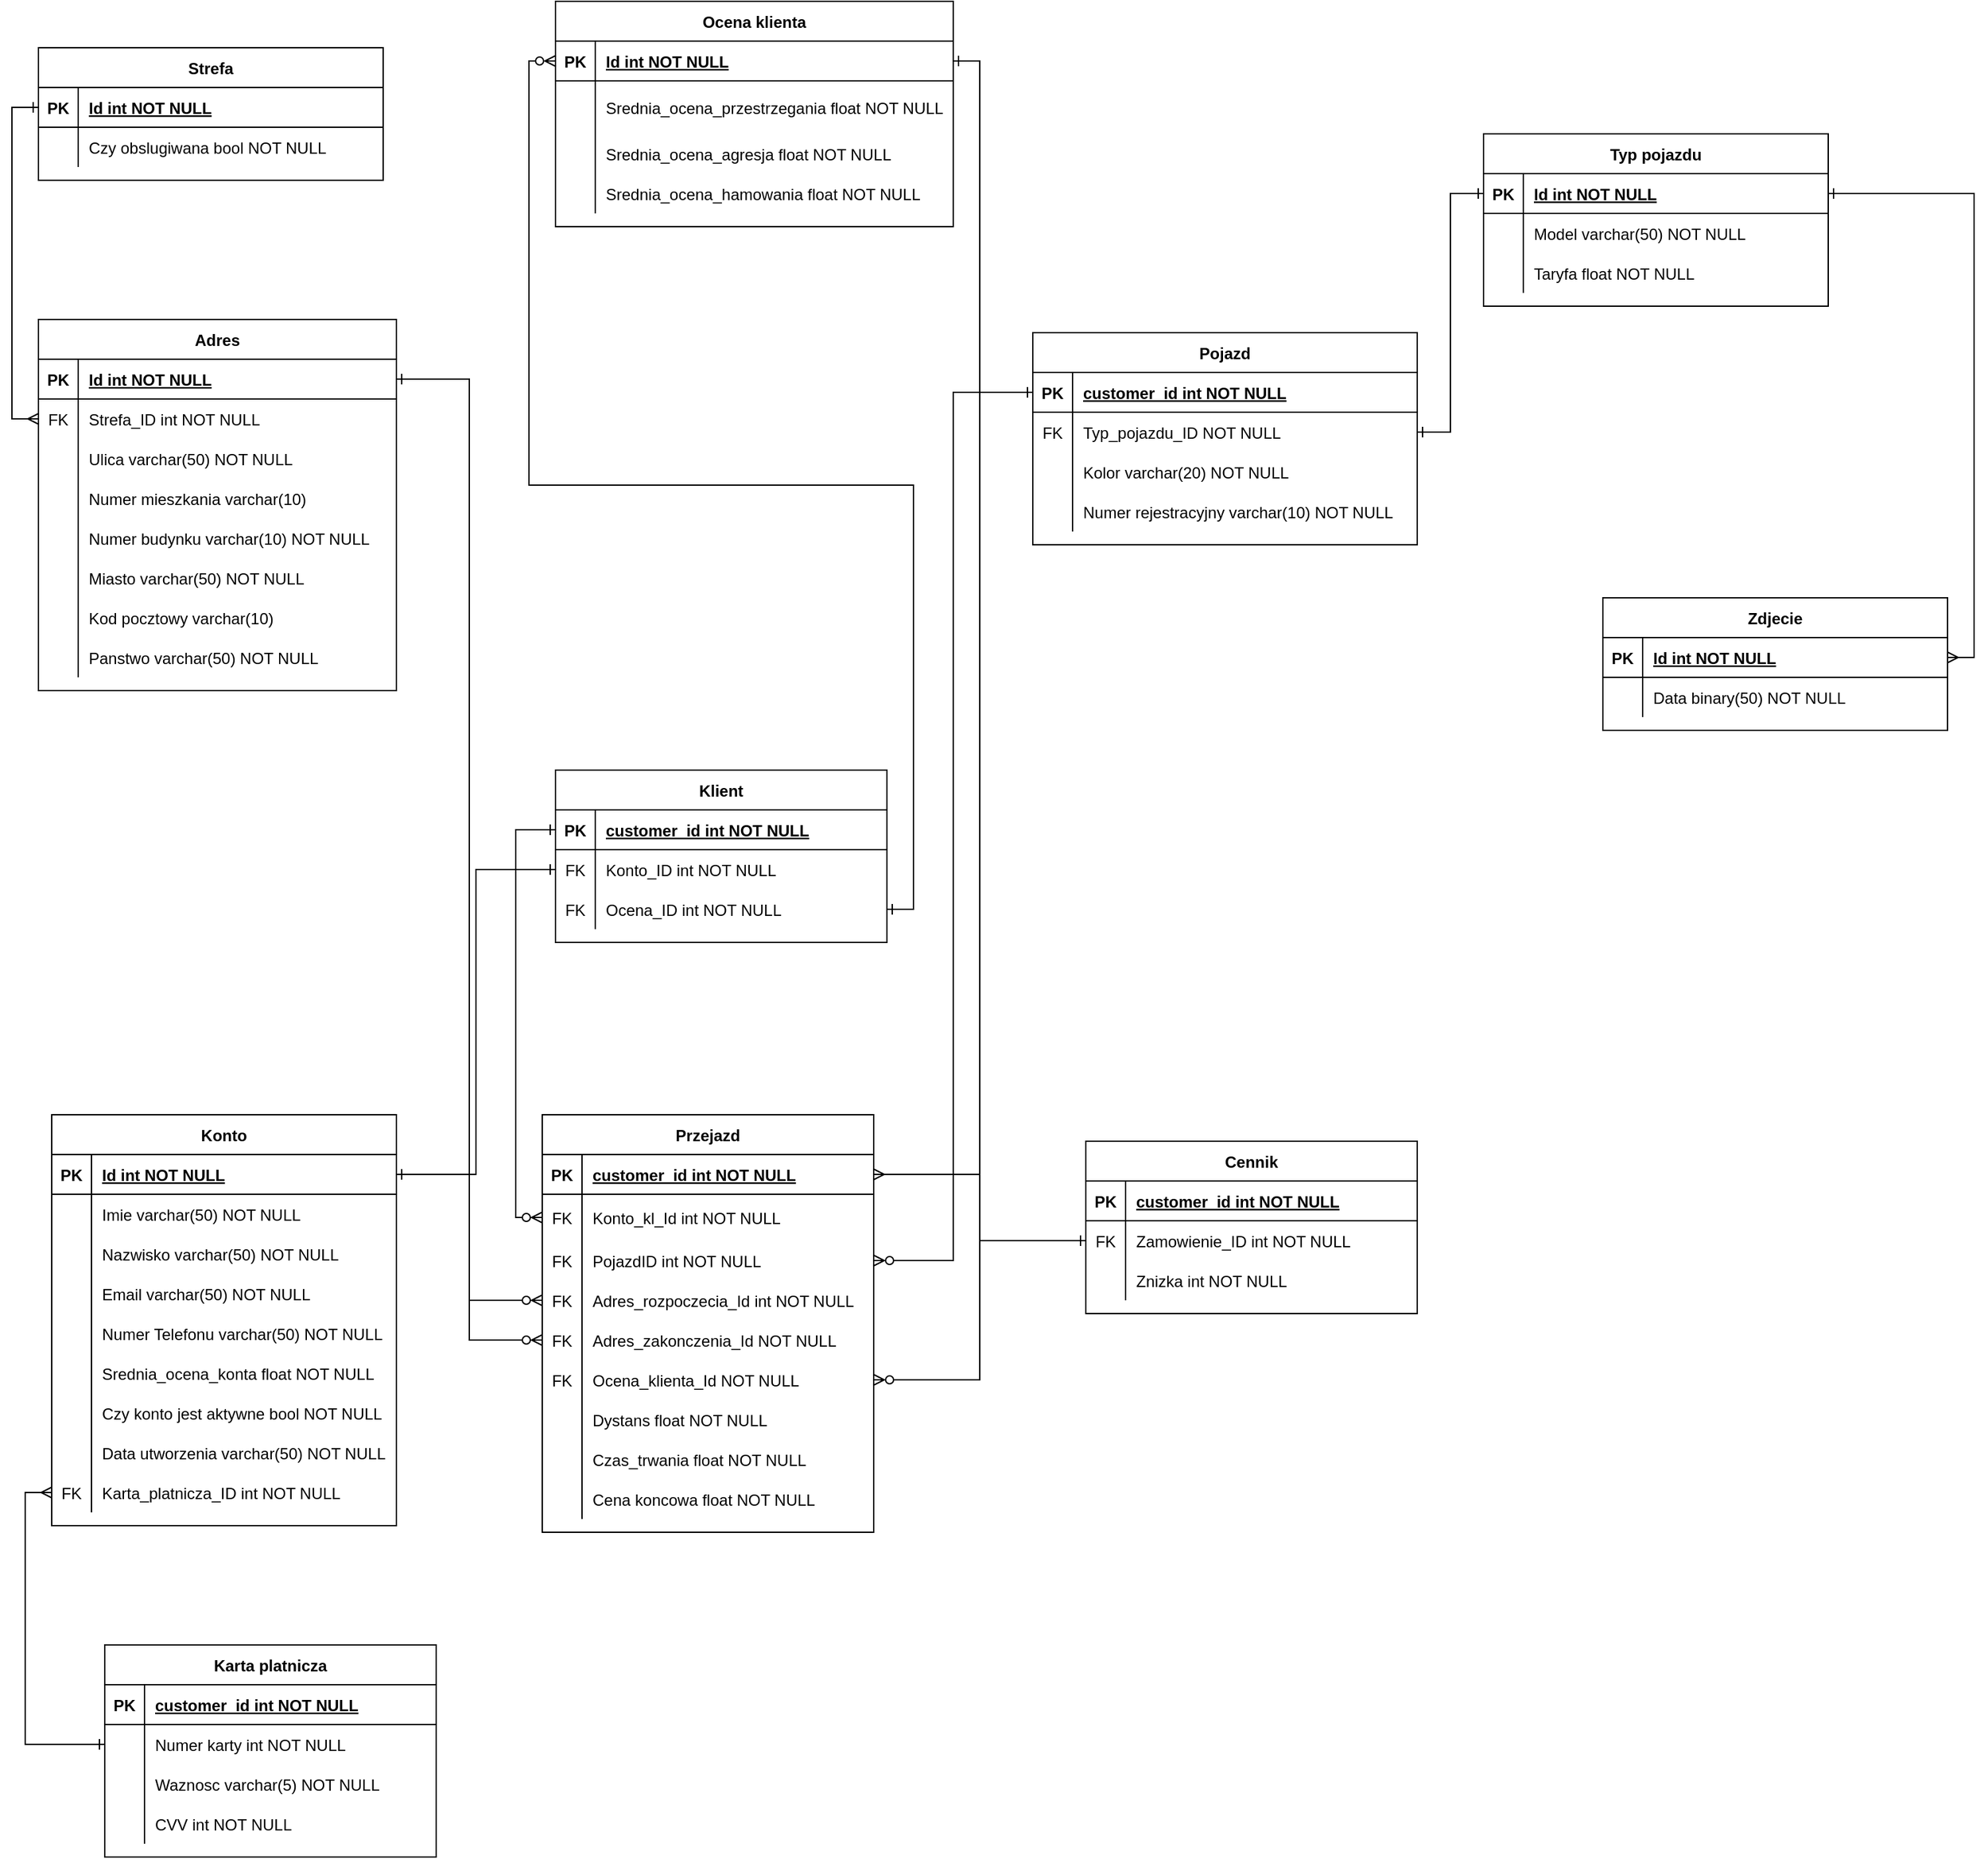 <mxfile version="21.0.8" type="device"><diagram id="R2lEEEUBdFMjLlhIrx00" name="Page-1"><mxGraphModel dx="2390" dy="2427" grid="1" gridSize="10" guides="1" tooltips="1" connect="1" arrows="1" fold="1" page="1" pageScale="1" pageWidth="850" pageHeight="1100" math="0" shadow="0" extFonts="Permanent Marker^https://fonts.googleapis.com/css?family=Permanent+Marker"><root><mxCell id="0"/><mxCell id="1" parent="0"/><mxCell id="ZKUJ96BB19sr9qIF_DNf-141" value="Klient" style="shape=table;startSize=30;container=1;collapsible=1;childLayout=tableLayout;fixedRows=1;rowLines=0;fontStyle=1;align=center;resizeLast=1;" vertex="1" parent="1"><mxGeometry x="490" y="110" width="250" height="130" as="geometry"/></mxCell><mxCell id="ZKUJ96BB19sr9qIF_DNf-142" value="" style="shape=partialRectangle;collapsible=0;dropTarget=0;pointerEvents=0;fillColor=none;points=[[0,0.5],[1,0.5]];portConstraint=eastwest;top=0;left=0;right=0;bottom=1;" vertex="1" parent="ZKUJ96BB19sr9qIF_DNf-141"><mxGeometry y="30" width="250" height="30" as="geometry"/></mxCell><mxCell id="ZKUJ96BB19sr9qIF_DNf-143" value="PK" style="shape=partialRectangle;overflow=hidden;connectable=0;fillColor=none;top=0;left=0;bottom=0;right=0;fontStyle=1;" vertex="1" parent="ZKUJ96BB19sr9qIF_DNf-142"><mxGeometry width="30" height="30" as="geometry"><mxRectangle width="30" height="30" as="alternateBounds"/></mxGeometry></mxCell><mxCell id="ZKUJ96BB19sr9qIF_DNf-144" value="customer_id int NOT NULL " style="shape=partialRectangle;overflow=hidden;connectable=0;fillColor=none;top=0;left=0;bottom=0;right=0;align=left;spacingLeft=6;fontStyle=5;" vertex="1" parent="ZKUJ96BB19sr9qIF_DNf-142"><mxGeometry x="30" width="220" height="30" as="geometry"><mxRectangle width="220" height="30" as="alternateBounds"/></mxGeometry></mxCell><mxCell id="ZKUJ96BB19sr9qIF_DNf-145" value="" style="shape=partialRectangle;collapsible=0;dropTarget=0;pointerEvents=0;fillColor=none;points=[[0,0.5],[1,0.5]];portConstraint=eastwest;top=0;left=0;right=0;bottom=0;" vertex="1" parent="ZKUJ96BB19sr9qIF_DNf-141"><mxGeometry y="60" width="250" height="30" as="geometry"/></mxCell><mxCell id="ZKUJ96BB19sr9qIF_DNf-146" value="FK" style="shape=partialRectangle;overflow=hidden;connectable=0;fillColor=none;top=0;left=0;bottom=0;right=0;" vertex="1" parent="ZKUJ96BB19sr9qIF_DNf-145"><mxGeometry width="30" height="30" as="geometry"><mxRectangle width="30" height="30" as="alternateBounds"/></mxGeometry></mxCell><mxCell id="ZKUJ96BB19sr9qIF_DNf-147" value="Konto_ID int NOT NULL" style="shape=partialRectangle;overflow=hidden;connectable=0;fillColor=none;top=0;left=0;bottom=0;right=0;align=left;spacingLeft=6;" vertex="1" parent="ZKUJ96BB19sr9qIF_DNf-145"><mxGeometry x="30" width="220" height="30" as="geometry"><mxRectangle width="220" height="30" as="alternateBounds"/></mxGeometry></mxCell><mxCell id="ZKUJ96BB19sr9qIF_DNf-148" style="shape=partialRectangle;collapsible=0;dropTarget=0;pointerEvents=0;fillColor=none;points=[[0,0.5],[1,0.5]];portConstraint=eastwest;top=0;left=0;right=0;bottom=0;" vertex="1" parent="ZKUJ96BB19sr9qIF_DNf-141"><mxGeometry y="90" width="250" height="30" as="geometry"/></mxCell><mxCell id="ZKUJ96BB19sr9qIF_DNf-149" value="FK" style="shape=partialRectangle;overflow=hidden;connectable=0;fillColor=none;top=0;left=0;bottom=0;right=0;" vertex="1" parent="ZKUJ96BB19sr9qIF_DNf-148"><mxGeometry width="30" height="30" as="geometry"><mxRectangle width="30" height="30" as="alternateBounds"/></mxGeometry></mxCell><mxCell id="ZKUJ96BB19sr9qIF_DNf-150" value="Ocena_ID int NOT NULL" style="shape=partialRectangle;overflow=hidden;connectable=0;fillColor=none;top=0;left=0;bottom=0;right=0;align=left;spacingLeft=6;" vertex="1" parent="ZKUJ96BB19sr9qIF_DNf-148"><mxGeometry x="30" width="220" height="30" as="geometry"><mxRectangle width="220" height="30" as="alternateBounds"/></mxGeometry></mxCell><mxCell id="ZKUJ96BB19sr9qIF_DNf-161" value="Pojazd" style="shape=table;startSize=30;container=1;collapsible=1;childLayout=tableLayout;fixedRows=1;rowLines=0;fontStyle=1;align=center;resizeLast=1;" vertex="1" parent="1"><mxGeometry x="850" y="-220" width="290" height="160" as="geometry"/></mxCell><mxCell id="ZKUJ96BB19sr9qIF_DNf-162" value="" style="shape=partialRectangle;collapsible=0;dropTarget=0;pointerEvents=0;fillColor=none;points=[[0,0.5],[1,0.5]];portConstraint=eastwest;top=0;left=0;right=0;bottom=1;" vertex="1" parent="ZKUJ96BB19sr9qIF_DNf-161"><mxGeometry y="30" width="290" height="30" as="geometry"/></mxCell><mxCell id="ZKUJ96BB19sr9qIF_DNf-163" value="PK" style="shape=partialRectangle;overflow=hidden;connectable=0;fillColor=none;top=0;left=0;bottom=0;right=0;fontStyle=1;" vertex="1" parent="ZKUJ96BB19sr9qIF_DNf-162"><mxGeometry width="30" height="30" as="geometry"><mxRectangle width="30" height="30" as="alternateBounds"/></mxGeometry></mxCell><mxCell id="ZKUJ96BB19sr9qIF_DNf-164" value="customer_id int NOT NULL " style="shape=partialRectangle;overflow=hidden;connectable=0;fillColor=none;top=0;left=0;bottom=0;right=0;align=left;spacingLeft=6;fontStyle=5;" vertex="1" parent="ZKUJ96BB19sr9qIF_DNf-162"><mxGeometry x="30" width="260" height="30" as="geometry"><mxRectangle width="260" height="30" as="alternateBounds"/></mxGeometry></mxCell><mxCell id="ZKUJ96BB19sr9qIF_DNf-165" value="" style="shape=partialRectangle;collapsible=0;dropTarget=0;pointerEvents=0;fillColor=none;points=[[0,0.5],[1,0.5]];portConstraint=eastwest;top=0;left=0;right=0;bottom=0;" vertex="1" parent="ZKUJ96BB19sr9qIF_DNf-161"><mxGeometry y="60" width="290" height="30" as="geometry"/></mxCell><mxCell id="ZKUJ96BB19sr9qIF_DNf-166" value="FK" style="shape=partialRectangle;overflow=hidden;connectable=0;fillColor=none;top=0;left=0;bottom=0;right=0;" vertex="1" parent="ZKUJ96BB19sr9qIF_DNf-165"><mxGeometry width="30" height="30" as="geometry"><mxRectangle width="30" height="30" as="alternateBounds"/></mxGeometry></mxCell><mxCell id="ZKUJ96BB19sr9qIF_DNf-167" value="Typ_pojazdu_ID NOT NULL" style="shape=partialRectangle;overflow=hidden;connectable=0;fillColor=none;top=0;left=0;bottom=0;right=0;align=left;spacingLeft=6;" vertex="1" parent="ZKUJ96BB19sr9qIF_DNf-165"><mxGeometry x="30" width="260" height="30" as="geometry"><mxRectangle width="260" height="30" as="alternateBounds"/></mxGeometry></mxCell><mxCell id="ZKUJ96BB19sr9qIF_DNf-168" style="shape=partialRectangle;collapsible=0;dropTarget=0;pointerEvents=0;fillColor=none;points=[[0,0.5],[1,0.5]];portConstraint=eastwest;top=0;left=0;right=0;bottom=0;" vertex="1" parent="ZKUJ96BB19sr9qIF_DNf-161"><mxGeometry y="90" width="290" height="30" as="geometry"/></mxCell><mxCell id="ZKUJ96BB19sr9qIF_DNf-169" style="shape=partialRectangle;overflow=hidden;connectable=0;fillColor=none;top=0;left=0;bottom=0;right=0;" vertex="1" parent="ZKUJ96BB19sr9qIF_DNf-168"><mxGeometry width="30" height="30" as="geometry"><mxRectangle width="30" height="30" as="alternateBounds"/></mxGeometry></mxCell><mxCell id="ZKUJ96BB19sr9qIF_DNf-170" value="Kolor varchar(20) NOT NULL" style="shape=partialRectangle;overflow=hidden;connectable=0;fillColor=none;top=0;left=0;bottom=0;right=0;align=left;spacingLeft=6;" vertex="1" parent="ZKUJ96BB19sr9qIF_DNf-168"><mxGeometry x="30" width="260" height="30" as="geometry"><mxRectangle width="260" height="30" as="alternateBounds"/></mxGeometry></mxCell><mxCell id="ZKUJ96BB19sr9qIF_DNf-171" style="shape=partialRectangle;collapsible=0;dropTarget=0;pointerEvents=0;fillColor=none;points=[[0,0.5],[1,0.5]];portConstraint=eastwest;top=0;left=0;right=0;bottom=0;" vertex="1" parent="ZKUJ96BB19sr9qIF_DNf-161"><mxGeometry y="120" width="290" height="30" as="geometry"/></mxCell><mxCell id="ZKUJ96BB19sr9qIF_DNf-172" style="shape=partialRectangle;overflow=hidden;connectable=0;fillColor=none;top=0;left=0;bottom=0;right=0;" vertex="1" parent="ZKUJ96BB19sr9qIF_DNf-171"><mxGeometry width="30" height="30" as="geometry"><mxRectangle width="30" height="30" as="alternateBounds"/></mxGeometry></mxCell><mxCell id="ZKUJ96BB19sr9qIF_DNf-173" value="Numer rejestracyjny varchar(10) NOT NULL" style="shape=partialRectangle;overflow=hidden;connectable=0;fillColor=none;top=0;left=0;bottom=0;right=0;align=left;spacingLeft=6;" vertex="1" parent="ZKUJ96BB19sr9qIF_DNf-171"><mxGeometry x="30" width="260" height="30" as="geometry"><mxRectangle width="260" height="30" as="alternateBounds"/></mxGeometry></mxCell><mxCell id="ZKUJ96BB19sr9qIF_DNf-174" value="Cennik" style="shape=table;startSize=30;container=1;collapsible=1;childLayout=tableLayout;fixedRows=1;rowLines=0;fontStyle=1;align=center;resizeLast=1;" vertex="1" parent="1"><mxGeometry x="890" y="390" width="250" height="130" as="geometry"/></mxCell><mxCell id="ZKUJ96BB19sr9qIF_DNf-175" value="" style="shape=partialRectangle;collapsible=0;dropTarget=0;pointerEvents=0;fillColor=none;points=[[0,0.5],[1,0.5]];portConstraint=eastwest;top=0;left=0;right=0;bottom=1;" vertex="1" parent="ZKUJ96BB19sr9qIF_DNf-174"><mxGeometry y="30" width="250" height="30" as="geometry"/></mxCell><mxCell id="ZKUJ96BB19sr9qIF_DNf-176" value="PK" style="shape=partialRectangle;overflow=hidden;connectable=0;fillColor=none;top=0;left=0;bottom=0;right=0;fontStyle=1;" vertex="1" parent="ZKUJ96BB19sr9qIF_DNf-175"><mxGeometry width="30" height="30" as="geometry"><mxRectangle width="30" height="30" as="alternateBounds"/></mxGeometry></mxCell><mxCell id="ZKUJ96BB19sr9qIF_DNf-177" value="customer_id int NOT NULL " style="shape=partialRectangle;overflow=hidden;connectable=0;fillColor=none;top=0;left=0;bottom=0;right=0;align=left;spacingLeft=6;fontStyle=5;" vertex="1" parent="ZKUJ96BB19sr9qIF_DNf-175"><mxGeometry x="30" width="220" height="30" as="geometry"><mxRectangle width="220" height="30" as="alternateBounds"/></mxGeometry></mxCell><mxCell id="ZKUJ96BB19sr9qIF_DNf-178" value="" style="shape=partialRectangle;collapsible=0;dropTarget=0;pointerEvents=0;fillColor=none;points=[[0,0.5],[1,0.5]];portConstraint=eastwest;top=0;left=0;right=0;bottom=0;" vertex="1" parent="ZKUJ96BB19sr9qIF_DNf-174"><mxGeometry y="60" width="250" height="30" as="geometry"/></mxCell><mxCell id="ZKUJ96BB19sr9qIF_DNf-179" value="FK" style="shape=partialRectangle;overflow=hidden;connectable=0;fillColor=none;top=0;left=0;bottom=0;right=0;" vertex="1" parent="ZKUJ96BB19sr9qIF_DNf-178"><mxGeometry width="30" height="30" as="geometry"><mxRectangle width="30" height="30" as="alternateBounds"/></mxGeometry></mxCell><mxCell id="ZKUJ96BB19sr9qIF_DNf-180" value="Zamowienie_ID int NOT NULL" style="shape=partialRectangle;overflow=hidden;connectable=0;fillColor=none;top=0;left=0;bottom=0;right=0;align=left;spacingLeft=6;" vertex="1" parent="ZKUJ96BB19sr9qIF_DNf-178"><mxGeometry x="30" width="220" height="30" as="geometry"><mxRectangle width="220" height="30" as="alternateBounds"/></mxGeometry></mxCell><mxCell id="ZKUJ96BB19sr9qIF_DNf-184" style="shape=partialRectangle;collapsible=0;dropTarget=0;pointerEvents=0;fillColor=none;points=[[0,0.5],[1,0.5]];portConstraint=eastwest;top=0;left=0;right=0;bottom=0;" vertex="1" parent="ZKUJ96BB19sr9qIF_DNf-174"><mxGeometry y="90" width="250" height="30" as="geometry"/></mxCell><mxCell id="ZKUJ96BB19sr9qIF_DNf-185" style="shape=partialRectangle;overflow=hidden;connectable=0;fillColor=none;top=0;left=0;bottom=0;right=0;" vertex="1" parent="ZKUJ96BB19sr9qIF_DNf-184"><mxGeometry width="30" height="30" as="geometry"><mxRectangle width="30" height="30" as="alternateBounds"/></mxGeometry></mxCell><mxCell id="ZKUJ96BB19sr9qIF_DNf-186" value="Znizka int NOT NULL" style="shape=partialRectangle;overflow=hidden;connectable=0;fillColor=none;top=0;left=0;bottom=0;right=0;align=left;spacingLeft=6;" vertex="1" parent="ZKUJ96BB19sr9qIF_DNf-184"><mxGeometry x="30" width="220" height="30" as="geometry"><mxRectangle width="220" height="30" as="alternateBounds"/></mxGeometry></mxCell><mxCell id="ZKUJ96BB19sr9qIF_DNf-190" value="Przejazd" style="shape=table;startSize=30;container=1;collapsible=1;childLayout=tableLayout;fixedRows=1;rowLines=0;fontStyle=1;align=center;resizeLast=1;" vertex="1" parent="1"><mxGeometry x="480" y="370" width="250" height="315" as="geometry"/></mxCell><mxCell id="ZKUJ96BB19sr9qIF_DNf-191" value="" style="shape=partialRectangle;collapsible=0;dropTarget=0;pointerEvents=0;fillColor=none;points=[[0,0.5],[1,0.5]];portConstraint=eastwest;top=0;left=0;right=0;bottom=1;" vertex="1" parent="ZKUJ96BB19sr9qIF_DNf-190"><mxGeometry y="30" width="250" height="30" as="geometry"/></mxCell><mxCell id="ZKUJ96BB19sr9qIF_DNf-192" value="PK" style="shape=partialRectangle;overflow=hidden;connectable=0;fillColor=none;top=0;left=0;bottom=0;right=0;fontStyle=1;" vertex="1" parent="ZKUJ96BB19sr9qIF_DNf-191"><mxGeometry width="30" height="30" as="geometry"><mxRectangle width="30" height="30" as="alternateBounds"/></mxGeometry></mxCell><mxCell id="ZKUJ96BB19sr9qIF_DNf-193" value="customer_id int NOT NULL " style="shape=partialRectangle;overflow=hidden;connectable=0;fillColor=none;top=0;left=0;bottom=0;right=0;align=left;spacingLeft=6;fontStyle=5;" vertex="1" parent="ZKUJ96BB19sr9qIF_DNf-191"><mxGeometry x="30" width="220" height="30" as="geometry"><mxRectangle width="220" height="30" as="alternateBounds"/></mxGeometry></mxCell><mxCell id="ZKUJ96BB19sr9qIF_DNf-194" value="" style="shape=partialRectangle;collapsible=0;dropTarget=0;pointerEvents=0;fillColor=none;points=[[0,0.5],[1,0.5]];portConstraint=eastwest;top=0;left=0;right=0;bottom=0;" vertex="1" parent="ZKUJ96BB19sr9qIF_DNf-190"><mxGeometry y="60" width="250" height="35" as="geometry"/></mxCell><mxCell id="ZKUJ96BB19sr9qIF_DNf-195" value="FK" style="shape=partialRectangle;overflow=hidden;connectable=0;fillColor=none;top=0;left=0;bottom=0;right=0;" vertex="1" parent="ZKUJ96BB19sr9qIF_DNf-194"><mxGeometry width="30" height="35" as="geometry"><mxRectangle width="30" height="35" as="alternateBounds"/></mxGeometry></mxCell><mxCell id="ZKUJ96BB19sr9qIF_DNf-196" value="Konto_kl_Id int NOT NULL" style="shape=partialRectangle;overflow=hidden;connectable=0;fillColor=none;top=0;left=0;bottom=0;right=0;align=left;spacingLeft=6;" vertex="1" parent="ZKUJ96BB19sr9qIF_DNf-194"><mxGeometry x="30" width="220" height="35" as="geometry"><mxRectangle width="220" height="35" as="alternateBounds"/></mxGeometry></mxCell><mxCell id="ZKUJ96BB19sr9qIF_DNf-197" style="shape=partialRectangle;collapsible=0;dropTarget=0;pointerEvents=0;fillColor=none;points=[[0,0.5],[1,0.5]];portConstraint=eastwest;top=0;left=0;right=0;bottom=0;" vertex="1" parent="ZKUJ96BB19sr9qIF_DNf-190"><mxGeometry y="95" width="250" height="30" as="geometry"/></mxCell><mxCell id="ZKUJ96BB19sr9qIF_DNf-198" value="FK" style="shape=partialRectangle;overflow=hidden;connectable=0;fillColor=none;top=0;left=0;bottom=0;right=0;" vertex="1" parent="ZKUJ96BB19sr9qIF_DNf-197"><mxGeometry width="30" height="30" as="geometry"><mxRectangle width="30" height="30" as="alternateBounds"/></mxGeometry></mxCell><mxCell id="ZKUJ96BB19sr9qIF_DNf-199" value="PojazdID int NOT NULL" style="shape=partialRectangle;overflow=hidden;connectable=0;fillColor=none;top=0;left=0;bottom=0;right=0;align=left;spacingLeft=6;" vertex="1" parent="ZKUJ96BB19sr9qIF_DNf-197"><mxGeometry x="30" width="220" height="30" as="geometry"><mxRectangle width="220" height="30" as="alternateBounds"/></mxGeometry></mxCell><mxCell id="ZKUJ96BB19sr9qIF_DNf-203" style="shape=partialRectangle;collapsible=0;dropTarget=0;pointerEvents=0;fillColor=none;points=[[0,0.5],[1,0.5]];portConstraint=eastwest;top=0;left=0;right=0;bottom=0;" vertex="1" parent="ZKUJ96BB19sr9qIF_DNf-190"><mxGeometry y="125" width="250" height="30" as="geometry"/></mxCell><mxCell id="ZKUJ96BB19sr9qIF_DNf-204" value="FK" style="shape=partialRectangle;overflow=hidden;connectable=0;fillColor=none;top=0;left=0;bottom=0;right=0;" vertex="1" parent="ZKUJ96BB19sr9qIF_DNf-203"><mxGeometry width="30" height="30" as="geometry"><mxRectangle width="30" height="30" as="alternateBounds"/></mxGeometry></mxCell><mxCell id="ZKUJ96BB19sr9qIF_DNf-205" value="Adres_rozpoczecia_Id int NOT NULL" style="shape=partialRectangle;overflow=hidden;connectable=0;fillColor=none;top=0;left=0;bottom=0;right=0;align=left;spacingLeft=6;" vertex="1" parent="ZKUJ96BB19sr9qIF_DNf-203"><mxGeometry x="30" width="220" height="30" as="geometry"><mxRectangle width="220" height="30" as="alternateBounds"/></mxGeometry></mxCell><mxCell id="ZKUJ96BB19sr9qIF_DNf-206" style="shape=partialRectangle;collapsible=0;dropTarget=0;pointerEvents=0;fillColor=none;points=[[0,0.5],[1,0.5]];portConstraint=eastwest;top=0;left=0;right=0;bottom=0;" vertex="1" parent="ZKUJ96BB19sr9qIF_DNf-190"><mxGeometry y="155" width="250" height="30" as="geometry"/></mxCell><mxCell id="ZKUJ96BB19sr9qIF_DNf-207" value="FK" style="shape=partialRectangle;overflow=hidden;connectable=0;fillColor=none;top=0;left=0;bottom=0;right=0;" vertex="1" parent="ZKUJ96BB19sr9qIF_DNf-206"><mxGeometry width="30" height="30" as="geometry"><mxRectangle width="30" height="30" as="alternateBounds"/></mxGeometry></mxCell><mxCell id="ZKUJ96BB19sr9qIF_DNf-208" value="Adres_zakonczenia_Id NOT NULL" style="shape=partialRectangle;overflow=hidden;connectable=0;fillColor=none;top=0;left=0;bottom=0;right=0;align=left;spacingLeft=6;" vertex="1" parent="ZKUJ96BB19sr9qIF_DNf-206"><mxGeometry x="30" width="220" height="30" as="geometry"><mxRectangle width="220" height="30" as="alternateBounds"/></mxGeometry></mxCell><mxCell id="ZKUJ96BB19sr9qIF_DNf-212" style="shape=partialRectangle;collapsible=0;dropTarget=0;pointerEvents=0;fillColor=none;points=[[0,0.5],[1,0.5]];portConstraint=eastwest;top=0;left=0;right=0;bottom=0;" vertex="1" parent="ZKUJ96BB19sr9qIF_DNf-190"><mxGeometry y="185" width="250" height="30" as="geometry"/></mxCell><mxCell id="ZKUJ96BB19sr9qIF_DNf-213" value="FK" style="shape=partialRectangle;overflow=hidden;connectable=0;fillColor=none;top=0;left=0;bottom=0;right=0;" vertex="1" parent="ZKUJ96BB19sr9qIF_DNf-212"><mxGeometry width="30" height="30" as="geometry"><mxRectangle width="30" height="30" as="alternateBounds"/></mxGeometry></mxCell><mxCell id="ZKUJ96BB19sr9qIF_DNf-214" value="Ocena_klienta_Id NOT NULL" style="shape=partialRectangle;overflow=hidden;connectable=0;fillColor=none;top=0;left=0;bottom=0;right=0;align=left;spacingLeft=6;" vertex="1" parent="ZKUJ96BB19sr9qIF_DNf-212"><mxGeometry x="30" width="220" height="30" as="geometry"><mxRectangle width="220" height="30" as="alternateBounds"/></mxGeometry></mxCell><mxCell id="ZKUJ96BB19sr9qIF_DNf-218" style="shape=partialRectangle;collapsible=0;dropTarget=0;pointerEvents=0;fillColor=none;points=[[0,0.5],[1,0.5]];portConstraint=eastwest;top=0;left=0;right=0;bottom=0;" vertex="1" parent="ZKUJ96BB19sr9qIF_DNf-190"><mxGeometry y="215" width="250" height="30" as="geometry"/></mxCell><mxCell id="ZKUJ96BB19sr9qIF_DNf-219" style="shape=partialRectangle;overflow=hidden;connectable=0;fillColor=none;top=0;left=0;bottom=0;right=0;" vertex="1" parent="ZKUJ96BB19sr9qIF_DNf-218"><mxGeometry width="30" height="30" as="geometry"><mxRectangle width="30" height="30" as="alternateBounds"/></mxGeometry></mxCell><mxCell id="ZKUJ96BB19sr9qIF_DNf-220" value="Dystans float NOT NULL" style="shape=partialRectangle;overflow=hidden;connectable=0;fillColor=none;top=0;left=0;bottom=0;right=0;align=left;spacingLeft=6;" vertex="1" parent="ZKUJ96BB19sr9qIF_DNf-218"><mxGeometry x="30" width="220" height="30" as="geometry"><mxRectangle width="220" height="30" as="alternateBounds"/></mxGeometry></mxCell><mxCell id="ZKUJ96BB19sr9qIF_DNf-337" style="shape=partialRectangle;collapsible=0;dropTarget=0;pointerEvents=0;fillColor=none;points=[[0,0.5],[1,0.5]];portConstraint=eastwest;top=0;left=0;right=0;bottom=0;" vertex="1" parent="ZKUJ96BB19sr9qIF_DNf-190"><mxGeometry y="245" width="250" height="30" as="geometry"/></mxCell><mxCell id="ZKUJ96BB19sr9qIF_DNf-338" style="shape=partialRectangle;overflow=hidden;connectable=0;fillColor=none;top=0;left=0;bottom=0;right=0;" vertex="1" parent="ZKUJ96BB19sr9qIF_DNf-337"><mxGeometry width="30" height="30" as="geometry"><mxRectangle width="30" height="30" as="alternateBounds"/></mxGeometry></mxCell><mxCell id="ZKUJ96BB19sr9qIF_DNf-339" value="Czas_trwania float NOT NULL" style="shape=partialRectangle;overflow=hidden;connectable=0;fillColor=none;top=0;left=0;bottom=0;right=0;align=left;spacingLeft=6;" vertex="1" parent="ZKUJ96BB19sr9qIF_DNf-337"><mxGeometry x="30" width="220" height="30" as="geometry"><mxRectangle width="220" height="30" as="alternateBounds"/></mxGeometry></mxCell><mxCell id="ZKUJ96BB19sr9qIF_DNf-221" style="shape=partialRectangle;collapsible=0;dropTarget=0;pointerEvents=0;fillColor=none;points=[[0,0.5],[1,0.5]];portConstraint=eastwest;top=0;left=0;right=0;bottom=0;" vertex="1" parent="ZKUJ96BB19sr9qIF_DNf-190"><mxGeometry y="275" width="250" height="30" as="geometry"/></mxCell><mxCell id="ZKUJ96BB19sr9qIF_DNf-222" style="shape=partialRectangle;overflow=hidden;connectable=0;fillColor=none;top=0;left=0;bottom=0;right=0;" vertex="1" parent="ZKUJ96BB19sr9qIF_DNf-221"><mxGeometry width="30" height="30" as="geometry"><mxRectangle width="30" height="30" as="alternateBounds"/></mxGeometry></mxCell><mxCell id="ZKUJ96BB19sr9qIF_DNf-223" value="Cena koncowa float NOT NULL" style="shape=partialRectangle;overflow=hidden;connectable=0;fillColor=none;top=0;left=0;bottom=0;right=0;align=left;spacingLeft=6;" vertex="1" parent="ZKUJ96BB19sr9qIF_DNf-221"><mxGeometry x="30" width="220" height="30" as="geometry"><mxRectangle width="220" height="30" as="alternateBounds"/></mxGeometry></mxCell><mxCell id="ZKUJ96BB19sr9qIF_DNf-224" value="Adres" style="shape=table;startSize=30;container=1;collapsible=1;childLayout=tableLayout;fixedRows=1;rowLines=0;fontStyle=1;align=center;resizeLast=1;" vertex="1" parent="1"><mxGeometry x="100" y="-230" width="270" height="280" as="geometry"/></mxCell><mxCell id="ZKUJ96BB19sr9qIF_DNf-225" value="" style="shape=partialRectangle;collapsible=0;dropTarget=0;pointerEvents=0;fillColor=none;points=[[0,0.5],[1,0.5]];portConstraint=eastwest;top=0;left=0;right=0;bottom=1;" vertex="1" parent="ZKUJ96BB19sr9qIF_DNf-224"><mxGeometry y="30" width="270" height="30" as="geometry"/></mxCell><mxCell id="ZKUJ96BB19sr9qIF_DNf-226" value="PK" style="shape=partialRectangle;overflow=hidden;connectable=0;fillColor=none;top=0;left=0;bottom=0;right=0;fontStyle=1;" vertex="1" parent="ZKUJ96BB19sr9qIF_DNf-225"><mxGeometry width="30" height="30" as="geometry"><mxRectangle width="30" height="30" as="alternateBounds"/></mxGeometry></mxCell><mxCell id="ZKUJ96BB19sr9qIF_DNf-227" value="Id int NOT NULL " style="shape=partialRectangle;overflow=hidden;connectable=0;fillColor=none;top=0;left=0;bottom=0;right=0;align=left;spacingLeft=6;fontStyle=5;" vertex="1" parent="ZKUJ96BB19sr9qIF_DNf-225"><mxGeometry x="30" width="240" height="30" as="geometry"><mxRectangle width="240" height="30" as="alternateBounds"/></mxGeometry></mxCell><mxCell id="ZKUJ96BB19sr9qIF_DNf-353" style="shape=partialRectangle;collapsible=0;dropTarget=0;pointerEvents=0;fillColor=none;points=[[0,0.5],[1,0.5]];portConstraint=eastwest;top=0;left=0;right=0;bottom=0;" vertex="1" parent="ZKUJ96BB19sr9qIF_DNf-224"><mxGeometry y="60" width="270" height="30" as="geometry"/></mxCell><mxCell id="ZKUJ96BB19sr9qIF_DNf-354" value="FK" style="shape=partialRectangle;overflow=hidden;connectable=0;fillColor=none;top=0;left=0;bottom=0;right=0;" vertex="1" parent="ZKUJ96BB19sr9qIF_DNf-353"><mxGeometry width="30" height="30" as="geometry"><mxRectangle width="30" height="30" as="alternateBounds"/></mxGeometry></mxCell><mxCell id="ZKUJ96BB19sr9qIF_DNf-355" value="Strefa_ID int NOT NULL" style="shape=partialRectangle;overflow=hidden;connectable=0;fillColor=none;top=0;left=0;bottom=0;right=0;align=left;spacingLeft=6;" vertex="1" parent="ZKUJ96BB19sr9qIF_DNf-353"><mxGeometry x="30" width="240" height="30" as="geometry"><mxRectangle width="240" height="30" as="alternateBounds"/></mxGeometry></mxCell><mxCell id="ZKUJ96BB19sr9qIF_DNf-228" value="" style="shape=partialRectangle;collapsible=0;dropTarget=0;pointerEvents=0;fillColor=none;points=[[0,0.5],[1,0.5]];portConstraint=eastwest;top=0;left=0;right=0;bottom=0;" vertex="1" parent="ZKUJ96BB19sr9qIF_DNf-224"><mxGeometry y="90" width="270" height="30" as="geometry"/></mxCell><mxCell id="ZKUJ96BB19sr9qIF_DNf-229" value="" style="shape=partialRectangle;overflow=hidden;connectable=0;fillColor=none;top=0;left=0;bottom=0;right=0;" vertex="1" parent="ZKUJ96BB19sr9qIF_DNf-228"><mxGeometry width="30" height="30" as="geometry"><mxRectangle width="30" height="30" as="alternateBounds"/></mxGeometry></mxCell><mxCell id="ZKUJ96BB19sr9qIF_DNf-230" value="Ulica varchar(50) NOT NULL" style="shape=partialRectangle;overflow=hidden;connectable=0;fillColor=none;top=0;left=0;bottom=0;right=0;align=left;spacingLeft=6;" vertex="1" parent="ZKUJ96BB19sr9qIF_DNf-228"><mxGeometry x="30" width="240" height="30" as="geometry"><mxRectangle width="240" height="30" as="alternateBounds"/></mxGeometry></mxCell><mxCell id="ZKUJ96BB19sr9qIF_DNf-231" style="shape=partialRectangle;collapsible=0;dropTarget=0;pointerEvents=0;fillColor=none;points=[[0,0.5],[1,0.5]];portConstraint=eastwest;top=0;left=0;right=0;bottom=0;" vertex="1" parent="ZKUJ96BB19sr9qIF_DNf-224"><mxGeometry y="120" width="270" height="30" as="geometry"/></mxCell><mxCell id="ZKUJ96BB19sr9qIF_DNf-232" style="shape=partialRectangle;overflow=hidden;connectable=0;fillColor=none;top=0;left=0;bottom=0;right=0;" vertex="1" parent="ZKUJ96BB19sr9qIF_DNf-231"><mxGeometry width="30" height="30" as="geometry"><mxRectangle width="30" height="30" as="alternateBounds"/></mxGeometry></mxCell><mxCell id="ZKUJ96BB19sr9qIF_DNf-233" value="Numer mieszkania varchar(10)" style="shape=partialRectangle;overflow=hidden;connectable=0;fillColor=none;top=0;left=0;bottom=0;right=0;align=left;spacingLeft=6;" vertex="1" parent="ZKUJ96BB19sr9qIF_DNf-231"><mxGeometry x="30" width="240" height="30" as="geometry"><mxRectangle width="240" height="30" as="alternateBounds"/></mxGeometry></mxCell><mxCell id="ZKUJ96BB19sr9qIF_DNf-234" style="shape=partialRectangle;collapsible=0;dropTarget=0;pointerEvents=0;fillColor=none;points=[[0,0.5],[1,0.5]];portConstraint=eastwest;top=0;left=0;right=0;bottom=0;" vertex="1" parent="ZKUJ96BB19sr9qIF_DNf-224"><mxGeometry y="150" width="270" height="30" as="geometry"/></mxCell><mxCell id="ZKUJ96BB19sr9qIF_DNf-235" style="shape=partialRectangle;overflow=hidden;connectable=0;fillColor=none;top=0;left=0;bottom=0;right=0;" vertex="1" parent="ZKUJ96BB19sr9qIF_DNf-234"><mxGeometry width="30" height="30" as="geometry"><mxRectangle width="30" height="30" as="alternateBounds"/></mxGeometry></mxCell><mxCell id="ZKUJ96BB19sr9qIF_DNf-236" value="Numer budynku varchar(10) NOT NULL" style="shape=partialRectangle;overflow=hidden;connectable=0;fillColor=none;top=0;left=0;bottom=0;right=0;align=left;spacingLeft=6;" vertex="1" parent="ZKUJ96BB19sr9qIF_DNf-234"><mxGeometry x="30" width="240" height="30" as="geometry"><mxRectangle width="240" height="30" as="alternateBounds"/></mxGeometry></mxCell><mxCell id="ZKUJ96BB19sr9qIF_DNf-237" style="shape=partialRectangle;collapsible=0;dropTarget=0;pointerEvents=0;fillColor=none;points=[[0,0.5],[1,0.5]];portConstraint=eastwest;top=0;left=0;right=0;bottom=0;" vertex="1" parent="ZKUJ96BB19sr9qIF_DNf-224"><mxGeometry y="180" width="270" height="30" as="geometry"/></mxCell><mxCell id="ZKUJ96BB19sr9qIF_DNf-238" style="shape=partialRectangle;overflow=hidden;connectable=0;fillColor=none;top=0;left=0;bottom=0;right=0;" vertex="1" parent="ZKUJ96BB19sr9qIF_DNf-237"><mxGeometry width="30" height="30" as="geometry"><mxRectangle width="30" height="30" as="alternateBounds"/></mxGeometry></mxCell><mxCell id="ZKUJ96BB19sr9qIF_DNf-239" value="Miasto varchar(50) NOT NULL" style="shape=partialRectangle;overflow=hidden;connectable=0;fillColor=none;top=0;left=0;bottom=0;right=0;align=left;spacingLeft=6;" vertex="1" parent="ZKUJ96BB19sr9qIF_DNf-237"><mxGeometry x="30" width="240" height="30" as="geometry"><mxRectangle width="240" height="30" as="alternateBounds"/></mxGeometry></mxCell><mxCell id="ZKUJ96BB19sr9qIF_DNf-240" style="shape=partialRectangle;collapsible=0;dropTarget=0;pointerEvents=0;fillColor=none;points=[[0,0.5],[1,0.5]];portConstraint=eastwest;top=0;left=0;right=0;bottom=0;" vertex="1" parent="ZKUJ96BB19sr9qIF_DNf-224"><mxGeometry y="210" width="270" height="30" as="geometry"/></mxCell><mxCell id="ZKUJ96BB19sr9qIF_DNf-241" style="shape=partialRectangle;overflow=hidden;connectable=0;fillColor=none;top=0;left=0;bottom=0;right=0;" vertex="1" parent="ZKUJ96BB19sr9qIF_DNf-240"><mxGeometry width="30" height="30" as="geometry"><mxRectangle width="30" height="30" as="alternateBounds"/></mxGeometry></mxCell><mxCell id="ZKUJ96BB19sr9qIF_DNf-242" value="Kod pocztowy varchar(10)" style="shape=partialRectangle;overflow=hidden;connectable=0;fillColor=none;top=0;left=0;bottom=0;right=0;align=left;spacingLeft=6;" vertex="1" parent="ZKUJ96BB19sr9qIF_DNf-240"><mxGeometry x="30" width="240" height="30" as="geometry"><mxRectangle width="240" height="30" as="alternateBounds"/></mxGeometry></mxCell><mxCell id="ZKUJ96BB19sr9qIF_DNf-243" style="shape=partialRectangle;collapsible=0;dropTarget=0;pointerEvents=0;fillColor=none;points=[[0,0.5],[1,0.5]];portConstraint=eastwest;top=0;left=0;right=0;bottom=0;" vertex="1" parent="ZKUJ96BB19sr9qIF_DNf-224"><mxGeometry y="240" width="270" height="30" as="geometry"/></mxCell><mxCell id="ZKUJ96BB19sr9qIF_DNf-244" style="shape=partialRectangle;overflow=hidden;connectable=0;fillColor=none;top=0;left=0;bottom=0;right=0;" vertex="1" parent="ZKUJ96BB19sr9qIF_DNf-243"><mxGeometry width="30" height="30" as="geometry"><mxRectangle width="30" height="30" as="alternateBounds"/></mxGeometry></mxCell><mxCell id="ZKUJ96BB19sr9qIF_DNf-245" value="Panstwo varchar(50) NOT NULL" style="shape=partialRectangle;overflow=hidden;connectable=0;fillColor=none;top=0;left=0;bottom=0;right=0;align=left;spacingLeft=6;" vertex="1" parent="ZKUJ96BB19sr9qIF_DNf-243"><mxGeometry x="30" width="240" height="30" as="geometry"><mxRectangle width="240" height="30" as="alternateBounds"/></mxGeometry></mxCell><mxCell id="ZKUJ96BB19sr9qIF_DNf-246" value="Konto" style="shape=table;startSize=30;container=1;collapsible=1;childLayout=tableLayout;fixedRows=1;rowLines=0;fontStyle=1;align=center;resizeLast=1;" vertex="1" parent="1"><mxGeometry x="110" y="370" width="260" height="310" as="geometry"/></mxCell><mxCell id="ZKUJ96BB19sr9qIF_DNf-247" value="" style="shape=partialRectangle;collapsible=0;dropTarget=0;pointerEvents=0;fillColor=none;points=[[0,0.5],[1,0.5]];portConstraint=eastwest;top=0;left=0;right=0;bottom=1;" vertex="1" parent="ZKUJ96BB19sr9qIF_DNf-246"><mxGeometry y="30" width="260" height="30" as="geometry"/></mxCell><mxCell id="ZKUJ96BB19sr9qIF_DNf-248" value="PK" style="shape=partialRectangle;overflow=hidden;connectable=0;fillColor=none;top=0;left=0;bottom=0;right=0;fontStyle=1;" vertex="1" parent="ZKUJ96BB19sr9qIF_DNf-247"><mxGeometry width="30" height="30" as="geometry"><mxRectangle width="30" height="30" as="alternateBounds"/></mxGeometry></mxCell><mxCell id="ZKUJ96BB19sr9qIF_DNf-249" value="Id int NOT NULL " style="shape=partialRectangle;overflow=hidden;connectable=0;fillColor=none;top=0;left=0;bottom=0;right=0;align=left;spacingLeft=6;fontStyle=5;" vertex="1" parent="ZKUJ96BB19sr9qIF_DNf-247"><mxGeometry x="30" width="230" height="30" as="geometry"><mxRectangle width="230" height="30" as="alternateBounds"/></mxGeometry></mxCell><mxCell id="ZKUJ96BB19sr9qIF_DNf-250" value="" style="shape=partialRectangle;collapsible=0;dropTarget=0;pointerEvents=0;fillColor=none;points=[[0,0.5],[1,0.5]];portConstraint=eastwest;top=0;left=0;right=0;bottom=0;" vertex="1" parent="ZKUJ96BB19sr9qIF_DNf-246"><mxGeometry y="60" width="260" height="30" as="geometry"/></mxCell><mxCell id="ZKUJ96BB19sr9qIF_DNf-251" value="" style="shape=partialRectangle;overflow=hidden;connectable=0;fillColor=none;top=0;left=0;bottom=0;right=0;" vertex="1" parent="ZKUJ96BB19sr9qIF_DNf-250"><mxGeometry width="30" height="30" as="geometry"><mxRectangle width="30" height="30" as="alternateBounds"/></mxGeometry></mxCell><mxCell id="ZKUJ96BB19sr9qIF_DNf-252" value="Imie varchar(50) NOT NULL" style="shape=partialRectangle;overflow=hidden;connectable=0;fillColor=none;top=0;left=0;bottom=0;right=0;align=left;spacingLeft=6;" vertex="1" parent="ZKUJ96BB19sr9qIF_DNf-250"><mxGeometry x="30" width="230" height="30" as="geometry"><mxRectangle width="230" height="30" as="alternateBounds"/></mxGeometry></mxCell><mxCell id="ZKUJ96BB19sr9qIF_DNf-253" style="shape=partialRectangle;collapsible=0;dropTarget=0;pointerEvents=0;fillColor=none;points=[[0,0.5],[1,0.5]];portConstraint=eastwest;top=0;left=0;right=0;bottom=0;" vertex="1" parent="ZKUJ96BB19sr9qIF_DNf-246"><mxGeometry y="90" width="260" height="30" as="geometry"/></mxCell><mxCell id="ZKUJ96BB19sr9qIF_DNf-254" style="shape=partialRectangle;overflow=hidden;connectable=0;fillColor=none;top=0;left=0;bottom=0;right=0;" vertex="1" parent="ZKUJ96BB19sr9qIF_DNf-253"><mxGeometry width="30" height="30" as="geometry"><mxRectangle width="30" height="30" as="alternateBounds"/></mxGeometry></mxCell><mxCell id="ZKUJ96BB19sr9qIF_DNf-255" value="Nazwisko varchar(50) NOT NULL" style="shape=partialRectangle;overflow=hidden;connectable=0;fillColor=none;top=0;left=0;bottom=0;right=0;align=left;spacingLeft=6;" vertex="1" parent="ZKUJ96BB19sr9qIF_DNf-253"><mxGeometry x="30" width="230" height="30" as="geometry"><mxRectangle width="230" height="30" as="alternateBounds"/></mxGeometry></mxCell><mxCell id="ZKUJ96BB19sr9qIF_DNf-256" style="shape=partialRectangle;collapsible=0;dropTarget=0;pointerEvents=0;fillColor=none;points=[[0,0.5],[1,0.5]];portConstraint=eastwest;top=0;left=0;right=0;bottom=0;" vertex="1" parent="ZKUJ96BB19sr9qIF_DNf-246"><mxGeometry y="120" width="260" height="30" as="geometry"/></mxCell><mxCell id="ZKUJ96BB19sr9qIF_DNf-257" style="shape=partialRectangle;overflow=hidden;connectable=0;fillColor=none;top=0;left=0;bottom=0;right=0;" vertex="1" parent="ZKUJ96BB19sr9qIF_DNf-256"><mxGeometry width="30" height="30" as="geometry"><mxRectangle width="30" height="30" as="alternateBounds"/></mxGeometry></mxCell><mxCell id="ZKUJ96BB19sr9qIF_DNf-258" value="Email varchar(50) NOT NULL" style="shape=partialRectangle;overflow=hidden;connectable=0;fillColor=none;top=0;left=0;bottom=0;right=0;align=left;spacingLeft=6;" vertex="1" parent="ZKUJ96BB19sr9qIF_DNf-256"><mxGeometry x="30" width="230" height="30" as="geometry"><mxRectangle width="230" height="30" as="alternateBounds"/></mxGeometry></mxCell><mxCell id="ZKUJ96BB19sr9qIF_DNf-259" style="shape=partialRectangle;collapsible=0;dropTarget=0;pointerEvents=0;fillColor=none;points=[[0,0.5],[1,0.5]];portConstraint=eastwest;top=0;left=0;right=0;bottom=0;" vertex="1" parent="ZKUJ96BB19sr9qIF_DNf-246"><mxGeometry y="150" width="260" height="30" as="geometry"/></mxCell><mxCell id="ZKUJ96BB19sr9qIF_DNf-260" style="shape=partialRectangle;overflow=hidden;connectable=0;fillColor=none;top=0;left=0;bottom=0;right=0;" vertex="1" parent="ZKUJ96BB19sr9qIF_DNf-259"><mxGeometry width="30" height="30" as="geometry"><mxRectangle width="30" height="30" as="alternateBounds"/></mxGeometry></mxCell><mxCell id="ZKUJ96BB19sr9qIF_DNf-261" value="Numer Telefonu varchar(50) NOT NULL" style="shape=partialRectangle;overflow=hidden;connectable=0;fillColor=none;top=0;left=0;bottom=0;right=0;align=left;spacingLeft=6;" vertex="1" parent="ZKUJ96BB19sr9qIF_DNf-259"><mxGeometry x="30" width="230" height="30" as="geometry"><mxRectangle width="230" height="30" as="alternateBounds"/></mxGeometry></mxCell><mxCell id="ZKUJ96BB19sr9qIF_DNf-262" style="shape=partialRectangle;collapsible=0;dropTarget=0;pointerEvents=0;fillColor=none;points=[[0,0.5],[1,0.5]];portConstraint=eastwest;top=0;left=0;right=0;bottom=0;" vertex="1" parent="ZKUJ96BB19sr9qIF_DNf-246"><mxGeometry y="180" width="260" height="30" as="geometry"/></mxCell><mxCell id="ZKUJ96BB19sr9qIF_DNf-263" style="shape=partialRectangle;overflow=hidden;connectable=0;fillColor=none;top=0;left=0;bottom=0;right=0;" vertex="1" parent="ZKUJ96BB19sr9qIF_DNf-262"><mxGeometry width="30" height="30" as="geometry"><mxRectangle width="30" height="30" as="alternateBounds"/></mxGeometry></mxCell><mxCell id="ZKUJ96BB19sr9qIF_DNf-264" value="Srednia_ocena_konta float NOT NULL" style="shape=partialRectangle;overflow=hidden;connectable=0;fillColor=none;top=0;left=0;bottom=0;right=0;align=left;spacingLeft=6;" vertex="1" parent="ZKUJ96BB19sr9qIF_DNf-262"><mxGeometry x="30" width="230" height="30" as="geometry"><mxRectangle width="230" height="30" as="alternateBounds"/></mxGeometry></mxCell><mxCell id="ZKUJ96BB19sr9qIF_DNf-265" style="shape=partialRectangle;collapsible=0;dropTarget=0;pointerEvents=0;fillColor=none;points=[[0,0.5],[1,0.5]];portConstraint=eastwest;top=0;left=0;right=0;bottom=0;" vertex="1" parent="ZKUJ96BB19sr9qIF_DNf-246"><mxGeometry y="210" width="260" height="30" as="geometry"/></mxCell><mxCell id="ZKUJ96BB19sr9qIF_DNf-266" style="shape=partialRectangle;overflow=hidden;connectable=0;fillColor=none;top=0;left=0;bottom=0;right=0;" vertex="1" parent="ZKUJ96BB19sr9qIF_DNf-265"><mxGeometry width="30" height="30" as="geometry"><mxRectangle width="30" height="30" as="alternateBounds"/></mxGeometry></mxCell><mxCell id="ZKUJ96BB19sr9qIF_DNf-267" value="Czy konto jest aktywne bool NOT NULL" style="shape=partialRectangle;overflow=hidden;connectable=0;fillColor=none;top=0;left=0;bottom=0;right=0;align=left;spacingLeft=6;" vertex="1" parent="ZKUJ96BB19sr9qIF_DNf-265"><mxGeometry x="30" width="230" height="30" as="geometry"><mxRectangle width="230" height="30" as="alternateBounds"/></mxGeometry></mxCell><mxCell id="ZKUJ96BB19sr9qIF_DNf-268" style="shape=partialRectangle;collapsible=0;dropTarget=0;pointerEvents=0;fillColor=none;points=[[0,0.5],[1,0.5]];portConstraint=eastwest;top=0;left=0;right=0;bottom=0;" vertex="1" parent="ZKUJ96BB19sr9qIF_DNf-246"><mxGeometry y="240" width="260" height="30" as="geometry"/></mxCell><mxCell id="ZKUJ96BB19sr9qIF_DNf-269" style="shape=partialRectangle;overflow=hidden;connectable=0;fillColor=none;top=0;left=0;bottom=0;right=0;" vertex="1" parent="ZKUJ96BB19sr9qIF_DNf-268"><mxGeometry width="30" height="30" as="geometry"><mxRectangle width="30" height="30" as="alternateBounds"/></mxGeometry></mxCell><mxCell id="ZKUJ96BB19sr9qIF_DNf-270" value="Data utworzenia varchar(50) NOT NULL" style="shape=partialRectangle;overflow=hidden;connectable=0;fillColor=none;top=0;left=0;bottom=0;right=0;align=left;spacingLeft=6;" vertex="1" parent="ZKUJ96BB19sr9qIF_DNf-268"><mxGeometry x="30" width="230" height="30" as="geometry"><mxRectangle width="230" height="30" as="alternateBounds"/></mxGeometry></mxCell><mxCell id="ZKUJ96BB19sr9qIF_DNf-367" style="shape=partialRectangle;collapsible=0;dropTarget=0;pointerEvents=0;fillColor=none;points=[[0,0.5],[1,0.5]];portConstraint=eastwest;top=0;left=0;right=0;bottom=0;" vertex="1" parent="ZKUJ96BB19sr9qIF_DNf-246"><mxGeometry y="270" width="260" height="30" as="geometry"/></mxCell><mxCell id="ZKUJ96BB19sr9qIF_DNf-368" value="FK" style="shape=partialRectangle;overflow=hidden;connectable=0;fillColor=none;top=0;left=0;bottom=0;right=0;" vertex="1" parent="ZKUJ96BB19sr9qIF_DNf-367"><mxGeometry width="30" height="30" as="geometry"><mxRectangle width="30" height="30" as="alternateBounds"/></mxGeometry></mxCell><mxCell id="ZKUJ96BB19sr9qIF_DNf-369" value="Karta_platnicza_ID int NOT NULL" style="shape=partialRectangle;overflow=hidden;connectable=0;fillColor=none;top=0;left=0;bottom=0;right=0;align=left;spacingLeft=6;" vertex="1" parent="ZKUJ96BB19sr9qIF_DNf-367"><mxGeometry x="30" width="230" height="30" as="geometry"><mxRectangle width="230" height="30" as="alternateBounds"/></mxGeometry></mxCell><mxCell id="ZKUJ96BB19sr9qIF_DNf-271" value="Zdjecie" style="shape=table;startSize=30;container=1;collapsible=1;childLayout=tableLayout;fixedRows=1;rowLines=0;fontStyle=1;align=center;resizeLast=1;" vertex="1" parent="1"><mxGeometry x="1280" y="-20" width="260" height="100" as="geometry"><mxRectangle x="960" y="150" width="80" height="30" as="alternateBounds"/></mxGeometry></mxCell><mxCell id="ZKUJ96BB19sr9qIF_DNf-272" value="" style="shape=partialRectangle;collapsible=0;dropTarget=0;pointerEvents=0;fillColor=none;points=[[0,0.5],[1,0.5]];portConstraint=eastwest;top=0;left=0;right=0;bottom=1;" vertex="1" parent="ZKUJ96BB19sr9qIF_DNf-271"><mxGeometry y="30" width="260" height="30" as="geometry"/></mxCell><mxCell id="ZKUJ96BB19sr9qIF_DNf-273" value="PK" style="shape=partialRectangle;overflow=hidden;connectable=0;fillColor=none;top=0;left=0;bottom=0;right=0;fontStyle=1;" vertex="1" parent="ZKUJ96BB19sr9qIF_DNf-272"><mxGeometry width="30" height="30" as="geometry"><mxRectangle width="30" height="30" as="alternateBounds"/></mxGeometry></mxCell><mxCell id="ZKUJ96BB19sr9qIF_DNf-274" value="Id int NOT NULL " style="shape=partialRectangle;overflow=hidden;connectable=0;fillColor=none;top=0;left=0;bottom=0;right=0;align=left;spacingLeft=6;fontStyle=5;" vertex="1" parent="ZKUJ96BB19sr9qIF_DNf-272"><mxGeometry x="30" width="230" height="30" as="geometry"><mxRectangle width="230" height="30" as="alternateBounds"/></mxGeometry></mxCell><mxCell id="ZKUJ96BB19sr9qIF_DNf-275" value="" style="shape=partialRectangle;collapsible=0;dropTarget=0;pointerEvents=0;fillColor=none;points=[[0,0.5],[1,0.5]];portConstraint=eastwest;top=0;left=0;right=0;bottom=0;" vertex="1" parent="ZKUJ96BB19sr9qIF_DNf-271"><mxGeometry y="60" width="260" height="30" as="geometry"/></mxCell><mxCell id="ZKUJ96BB19sr9qIF_DNf-276" value="" style="shape=partialRectangle;overflow=hidden;connectable=0;fillColor=none;top=0;left=0;bottom=0;right=0;" vertex="1" parent="ZKUJ96BB19sr9qIF_DNf-275"><mxGeometry width="30" height="30" as="geometry"><mxRectangle width="30" height="30" as="alternateBounds"/></mxGeometry></mxCell><mxCell id="ZKUJ96BB19sr9qIF_DNf-277" value="Data binary(50) NOT NULL" style="shape=partialRectangle;overflow=hidden;connectable=0;fillColor=none;top=0;left=0;bottom=0;right=0;align=left;spacingLeft=6;" vertex="1" parent="ZKUJ96BB19sr9qIF_DNf-275"><mxGeometry x="30" width="230" height="30" as="geometry"><mxRectangle width="230" height="30" as="alternateBounds"/></mxGeometry></mxCell><mxCell id="ZKUJ96BB19sr9qIF_DNf-286" value="Ocena klienta" style="shape=table;startSize=30;container=1;collapsible=1;childLayout=tableLayout;fixedRows=1;rowLines=0;fontStyle=1;align=center;resizeLast=1;" vertex="1" parent="1"><mxGeometry x="490" y="-470" width="300" height="170" as="geometry"/></mxCell><mxCell id="ZKUJ96BB19sr9qIF_DNf-287" value="" style="shape=partialRectangle;collapsible=0;dropTarget=0;pointerEvents=0;fillColor=none;points=[[0,0.5],[1,0.5]];portConstraint=eastwest;top=0;left=0;right=0;bottom=1;" vertex="1" parent="ZKUJ96BB19sr9qIF_DNf-286"><mxGeometry y="30" width="300" height="30" as="geometry"/></mxCell><mxCell id="ZKUJ96BB19sr9qIF_DNf-288" value="PK" style="shape=partialRectangle;overflow=hidden;connectable=0;fillColor=none;top=0;left=0;bottom=0;right=0;fontStyle=1;" vertex="1" parent="ZKUJ96BB19sr9qIF_DNf-287"><mxGeometry width="30" height="30" as="geometry"><mxRectangle width="30" height="30" as="alternateBounds"/></mxGeometry></mxCell><mxCell id="ZKUJ96BB19sr9qIF_DNf-289" value="Id int NOT NULL " style="shape=partialRectangle;overflow=hidden;connectable=0;fillColor=none;top=0;left=0;bottom=0;right=0;align=left;spacingLeft=6;fontStyle=5;" vertex="1" parent="ZKUJ96BB19sr9qIF_DNf-287"><mxGeometry x="30" width="270" height="30" as="geometry"><mxRectangle width="270" height="30" as="alternateBounds"/></mxGeometry></mxCell><mxCell id="ZKUJ96BB19sr9qIF_DNf-290" value="" style="shape=partialRectangle;collapsible=0;dropTarget=0;pointerEvents=0;fillColor=none;points=[[0,0.5],[1,0.5]];portConstraint=eastwest;top=0;left=0;right=0;bottom=0;" vertex="1" parent="ZKUJ96BB19sr9qIF_DNf-286"><mxGeometry y="60" width="300" height="40" as="geometry"/></mxCell><mxCell id="ZKUJ96BB19sr9qIF_DNf-291" value="" style="shape=partialRectangle;overflow=hidden;connectable=0;fillColor=none;top=0;left=0;bottom=0;right=0;" vertex="1" parent="ZKUJ96BB19sr9qIF_DNf-290"><mxGeometry width="30" height="40" as="geometry"><mxRectangle width="30" height="40" as="alternateBounds"/></mxGeometry></mxCell><mxCell id="ZKUJ96BB19sr9qIF_DNf-292" value="Srednia_ocena_przestrzegania float NOT NULL" style="shape=partialRectangle;overflow=hidden;connectable=0;fillColor=none;top=0;left=0;bottom=0;right=0;align=left;spacingLeft=6;" vertex="1" parent="ZKUJ96BB19sr9qIF_DNf-290"><mxGeometry x="30" width="270" height="40" as="geometry"><mxRectangle width="270" height="40" as="alternateBounds"/></mxGeometry></mxCell><mxCell id="ZKUJ96BB19sr9qIF_DNf-293" style="shape=partialRectangle;collapsible=0;dropTarget=0;pointerEvents=0;fillColor=none;points=[[0,0.5],[1,0.5]];portConstraint=eastwest;top=0;left=0;right=0;bottom=0;" vertex="1" parent="ZKUJ96BB19sr9qIF_DNf-286"><mxGeometry y="100" width="300" height="30" as="geometry"/></mxCell><mxCell id="ZKUJ96BB19sr9qIF_DNf-294" style="shape=partialRectangle;overflow=hidden;connectable=0;fillColor=none;top=0;left=0;bottom=0;right=0;" vertex="1" parent="ZKUJ96BB19sr9qIF_DNf-293"><mxGeometry width="30" height="30" as="geometry"><mxRectangle width="30" height="30" as="alternateBounds"/></mxGeometry></mxCell><mxCell id="ZKUJ96BB19sr9qIF_DNf-295" value="Srednia_ocena_agresja float NOT NULL" style="shape=partialRectangle;overflow=hidden;connectable=0;fillColor=none;top=0;left=0;bottom=0;right=0;align=left;spacingLeft=6;" vertex="1" parent="ZKUJ96BB19sr9qIF_DNf-293"><mxGeometry x="30" width="270" height="30" as="geometry"><mxRectangle width="270" height="30" as="alternateBounds"/></mxGeometry></mxCell><mxCell id="ZKUJ96BB19sr9qIF_DNf-334" style="shape=partialRectangle;collapsible=0;dropTarget=0;pointerEvents=0;fillColor=none;points=[[0,0.5],[1,0.5]];portConstraint=eastwest;top=0;left=0;right=0;bottom=0;" vertex="1" parent="ZKUJ96BB19sr9qIF_DNf-286"><mxGeometry y="130" width="300" height="30" as="geometry"/></mxCell><mxCell id="ZKUJ96BB19sr9qIF_DNf-335" style="shape=partialRectangle;overflow=hidden;connectable=0;fillColor=none;top=0;left=0;bottom=0;right=0;" vertex="1" parent="ZKUJ96BB19sr9qIF_DNf-334"><mxGeometry width="30" height="30" as="geometry"><mxRectangle width="30" height="30" as="alternateBounds"/></mxGeometry></mxCell><mxCell id="ZKUJ96BB19sr9qIF_DNf-336" value="Srednia_ocena_hamowania float NOT NULL" style="shape=partialRectangle;overflow=hidden;connectable=0;fillColor=none;top=0;left=0;bottom=0;right=0;align=left;spacingLeft=6;" vertex="1" parent="ZKUJ96BB19sr9qIF_DNf-334"><mxGeometry x="30" width="270" height="30" as="geometry"><mxRectangle width="270" height="30" as="alternateBounds"/></mxGeometry></mxCell><mxCell id="ZKUJ96BB19sr9qIF_DNf-316" value="Typ pojazdu" style="shape=table;startSize=30;container=1;collapsible=1;childLayout=tableLayout;fixedRows=1;rowLines=0;fontStyle=1;align=center;resizeLast=1;" vertex="1" parent="1"><mxGeometry x="1190" y="-370" width="260" height="130" as="geometry"/></mxCell><mxCell id="ZKUJ96BB19sr9qIF_DNf-317" value="" style="shape=partialRectangle;collapsible=0;dropTarget=0;pointerEvents=0;fillColor=none;points=[[0,0.5],[1,0.5]];portConstraint=eastwest;top=0;left=0;right=0;bottom=1;" vertex="1" parent="ZKUJ96BB19sr9qIF_DNf-316"><mxGeometry y="30" width="260" height="30" as="geometry"/></mxCell><mxCell id="ZKUJ96BB19sr9qIF_DNf-318" value="PK" style="shape=partialRectangle;overflow=hidden;connectable=0;fillColor=none;top=0;left=0;bottom=0;right=0;fontStyle=1;" vertex="1" parent="ZKUJ96BB19sr9qIF_DNf-317"><mxGeometry width="30" height="30" as="geometry"><mxRectangle width="30" height="30" as="alternateBounds"/></mxGeometry></mxCell><mxCell id="ZKUJ96BB19sr9qIF_DNf-319" value="Id int NOT NULL " style="shape=partialRectangle;overflow=hidden;connectable=0;fillColor=none;top=0;left=0;bottom=0;right=0;align=left;spacingLeft=6;fontStyle=5;" vertex="1" parent="ZKUJ96BB19sr9qIF_DNf-317"><mxGeometry x="30" width="230" height="30" as="geometry"><mxRectangle width="230" height="30" as="alternateBounds"/></mxGeometry></mxCell><mxCell id="ZKUJ96BB19sr9qIF_DNf-320" value="" style="shape=partialRectangle;collapsible=0;dropTarget=0;pointerEvents=0;fillColor=none;points=[[0,0.5],[1,0.5]];portConstraint=eastwest;top=0;left=0;right=0;bottom=0;" vertex="1" parent="ZKUJ96BB19sr9qIF_DNf-316"><mxGeometry y="60" width="260" height="30" as="geometry"/></mxCell><mxCell id="ZKUJ96BB19sr9qIF_DNf-321" value="" style="shape=partialRectangle;overflow=hidden;connectable=0;fillColor=none;top=0;left=0;bottom=0;right=0;" vertex="1" parent="ZKUJ96BB19sr9qIF_DNf-320"><mxGeometry width="30" height="30" as="geometry"><mxRectangle width="30" height="30" as="alternateBounds"/></mxGeometry></mxCell><mxCell id="ZKUJ96BB19sr9qIF_DNf-322" value="Model varchar(50) NOT NULL" style="shape=partialRectangle;overflow=hidden;connectable=0;fillColor=none;top=0;left=0;bottom=0;right=0;align=left;spacingLeft=6;" vertex="1" parent="ZKUJ96BB19sr9qIF_DNf-320"><mxGeometry x="30" width="230" height="30" as="geometry"><mxRectangle width="230" height="30" as="alternateBounds"/></mxGeometry></mxCell><mxCell id="ZKUJ96BB19sr9qIF_DNf-323" style="shape=partialRectangle;collapsible=0;dropTarget=0;pointerEvents=0;fillColor=none;points=[[0,0.5],[1,0.5]];portConstraint=eastwest;top=0;left=0;right=0;bottom=0;" vertex="1" parent="ZKUJ96BB19sr9qIF_DNf-316"><mxGeometry y="90" width="260" height="30" as="geometry"/></mxCell><mxCell id="ZKUJ96BB19sr9qIF_DNf-324" style="shape=partialRectangle;overflow=hidden;connectable=0;fillColor=none;top=0;left=0;bottom=0;right=0;" vertex="1" parent="ZKUJ96BB19sr9qIF_DNf-323"><mxGeometry width="30" height="30" as="geometry"><mxRectangle width="30" height="30" as="alternateBounds"/></mxGeometry></mxCell><mxCell id="ZKUJ96BB19sr9qIF_DNf-325" value="Taryfa float NOT NULL" style="shape=partialRectangle;overflow=hidden;connectable=0;fillColor=none;top=0;left=0;bottom=0;right=0;align=left;spacingLeft=6;" vertex="1" parent="ZKUJ96BB19sr9qIF_DNf-323"><mxGeometry x="30" width="230" height="30" as="geometry"><mxRectangle width="230" height="30" as="alternateBounds"/></mxGeometry></mxCell><mxCell id="ZKUJ96BB19sr9qIF_DNf-340" value="Strefa" style="shape=table;startSize=30;container=1;collapsible=1;childLayout=tableLayout;fixedRows=1;rowLines=0;fontStyle=1;align=center;resizeLast=1;" vertex="1" parent="1"><mxGeometry x="100" y="-435" width="260" height="100" as="geometry"/></mxCell><mxCell id="ZKUJ96BB19sr9qIF_DNf-341" value="" style="shape=partialRectangle;collapsible=0;dropTarget=0;pointerEvents=0;fillColor=none;points=[[0,0.5],[1,0.5]];portConstraint=eastwest;top=0;left=0;right=0;bottom=1;" vertex="1" parent="ZKUJ96BB19sr9qIF_DNf-340"><mxGeometry y="30" width="260" height="30" as="geometry"/></mxCell><mxCell id="ZKUJ96BB19sr9qIF_DNf-342" value="PK" style="shape=partialRectangle;overflow=hidden;connectable=0;fillColor=none;top=0;left=0;bottom=0;right=0;fontStyle=1;" vertex="1" parent="ZKUJ96BB19sr9qIF_DNf-341"><mxGeometry width="30" height="30" as="geometry"><mxRectangle width="30" height="30" as="alternateBounds"/></mxGeometry></mxCell><mxCell id="ZKUJ96BB19sr9qIF_DNf-343" value="Id int NOT NULL " style="shape=partialRectangle;overflow=hidden;connectable=0;fillColor=none;top=0;left=0;bottom=0;right=0;align=left;spacingLeft=6;fontStyle=5;" vertex="1" parent="ZKUJ96BB19sr9qIF_DNf-341"><mxGeometry x="30" width="230" height="30" as="geometry"><mxRectangle width="230" height="30" as="alternateBounds"/></mxGeometry></mxCell><mxCell id="ZKUJ96BB19sr9qIF_DNf-344" value="" style="shape=partialRectangle;collapsible=0;dropTarget=0;pointerEvents=0;fillColor=none;points=[[0,0.5],[1,0.5]];portConstraint=eastwest;top=0;left=0;right=0;bottom=0;" vertex="1" parent="ZKUJ96BB19sr9qIF_DNf-340"><mxGeometry y="60" width="260" height="30" as="geometry"/></mxCell><mxCell id="ZKUJ96BB19sr9qIF_DNf-345" value="" style="shape=partialRectangle;overflow=hidden;connectable=0;fillColor=none;top=0;left=0;bottom=0;right=0;" vertex="1" parent="ZKUJ96BB19sr9qIF_DNf-344"><mxGeometry width="30" height="30" as="geometry"><mxRectangle width="30" height="30" as="alternateBounds"/></mxGeometry></mxCell><mxCell id="ZKUJ96BB19sr9qIF_DNf-346" value="Czy obslugiwana bool NOT NULL" style="shape=partialRectangle;overflow=hidden;connectable=0;fillColor=none;top=0;left=0;bottom=0;right=0;align=left;spacingLeft=6;" vertex="1" parent="ZKUJ96BB19sr9qIF_DNf-344"><mxGeometry x="30" width="230" height="30" as="geometry"><mxRectangle width="230" height="30" as="alternateBounds"/></mxGeometry></mxCell><mxCell id="ZKUJ96BB19sr9qIF_DNf-356" style="edgeStyle=orthogonalEdgeStyle;rounded=0;orthogonalLoop=1;jettySize=auto;html=1;exitX=0;exitY=0.5;exitDx=0;exitDy=0;entryX=0;entryY=0.5;entryDx=0;entryDy=0;startArrow=ERmany;startFill=0;endArrow=ERone;endFill=0;" edge="1" parent="1" source="ZKUJ96BB19sr9qIF_DNf-353" target="ZKUJ96BB19sr9qIF_DNf-341"><mxGeometry relative="1" as="geometry"/></mxCell><mxCell id="ZKUJ96BB19sr9qIF_DNf-357" style="edgeStyle=orthogonalEdgeStyle;rounded=0;orthogonalLoop=1;jettySize=auto;html=1;exitX=0;exitY=0.5;exitDx=0;exitDy=0;entryX=0;entryY=0.5;entryDx=0;entryDy=0;startArrow=ERzeroToMany;startFill=0;endArrow=ERone;endFill=0;" edge="1" parent="1" source="ZKUJ96BB19sr9qIF_DNf-194" target="ZKUJ96BB19sr9qIF_DNf-142"><mxGeometry relative="1" as="geometry"/></mxCell><mxCell id="ZKUJ96BB19sr9qIF_DNf-358" style="edgeStyle=orthogonalEdgeStyle;rounded=0;orthogonalLoop=1;jettySize=auto;html=1;exitX=1;exitY=0.5;exitDx=0;exitDy=0;entryX=0;entryY=0.5;entryDx=0;entryDy=0;startArrow=ERone;startFill=0;endArrow=ERone;endFill=0;" edge="1" parent="1" source="ZKUJ96BB19sr9qIF_DNf-165" target="ZKUJ96BB19sr9qIF_DNf-317"><mxGeometry relative="1" as="geometry"/></mxCell><mxCell id="ZKUJ96BB19sr9qIF_DNf-359" style="edgeStyle=orthogonalEdgeStyle;rounded=0;orthogonalLoop=1;jettySize=auto;html=1;exitX=0;exitY=0.5;exitDx=0;exitDy=0;entryX=1;entryY=0.5;entryDx=0;entryDy=0;endArrow=ERzeroToMany;endFill=0;startArrow=ERone;startFill=0;" edge="1" parent="1" source="ZKUJ96BB19sr9qIF_DNf-162" target="ZKUJ96BB19sr9qIF_DNf-197"><mxGeometry relative="1" as="geometry"/></mxCell><mxCell id="ZKUJ96BB19sr9qIF_DNf-360" style="edgeStyle=orthogonalEdgeStyle;rounded=0;orthogonalLoop=1;jettySize=auto;html=1;exitX=0;exitY=0.5;exitDx=0;exitDy=0;entryX=1;entryY=0.5;entryDx=0;entryDy=0;endArrow=ERone;endFill=0;startArrow=ERzeroToMany;startFill=0;" edge="1" parent="1" source="ZKUJ96BB19sr9qIF_DNf-203" target="ZKUJ96BB19sr9qIF_DNf-225"><mxGeometry relative="1" as="geometry"/></mxCell><mxCell id="ZKUJ96BB19sr9qIF_DNf-361" style="edgeStyle=orthogonalEdgeStyle;rounded=0;orthogonalLoop=1;jettySize=auto;html=1;exitX=0;exitY=0.5;exitDx=0;exitDy=0;entryX=1;entryY=0.5;entryDx=0;entryDy=0;startArrow=ERzeroToMany;startFill=0;endArrow=ERone;endFill=0;" edge="1" parent="1" source="ZKUJ96BB19sr9qIF_DNf-206" target="ZKUJ96BB19sr9qIF_DNf-225"><mxGeometry relative="1" as="geometry"/></mxCell><mxCell id="ZKUJ96BB19sr9qIF_DNf-362" style="edgeStyle=orthogonalEdgeStyle;rounded=0;orthogonalLoop=1;jettySize=auto;html=1;exitX=1;exitY=0.5;exitDx=0;exitDy=0;entryX=1;entryY=0.5;entryDx=0;entryDy=0;endArrow=ERone;endFill=0;startArrow=ERzeroToMany;startFill=0;" edge="1" parent="1" source="ZKUJ96BB19sr9qIF_DNf-212" target="ZKUJ96BB19sr9qIF_DNf-287"><mxGeometry relative="1" as="geometry"/></mxCell><mxCell id="ZKUJ96BB19sr9qIF_DNf-363" style="edgeStyle=orthogonalEdgeStyle;rounded=0;orthogonalLoop=1;jettySize=auto;html=1;exitX=0;exitY=0.5;exitDx=0;exitDy=0;entryX=1;entryY=0.5;entryDx=0;entryDy=0;startArrow=ERone;startFill=0;endArrow=ERmany;endFill=0;" edge="1" parent="1" source="ZKUJ96BB19sr9qIF_DNf-178" target="ZKUJ96BB19sr9qIF_DNf-191"><mxGeometry relative="1" as="geometry"/></mxCell><mxCell id="ZKUJ96BB19sr9qIF_DNf-364" style="edgeStyle=orthogonalEdgeStyle;rounded=0;orthogonalLoop=1;jettySize=auto;html=1;exitX=0;exitY=0.5;exitDx=0;exitDy=0;entryX=1;entryY=0.5;entryDx=0;entryDy=0;endArrow=ERone;endFill=0;startArrow=ERone;startFill=0;" edge="1" parent="1" source="ZKUJ96BB19sr9qIF_DNf-145" target="ZKUJ96BB19sr9qIF_DNf-247"><mxGeometry relative="1" as="geometry"/></mxCell><mxCell id="ZKUJ96BB19sr9qIF_DNf-365" style="edgeStyle=orthogonalEdgeStyle;rounded=0;orthogonalLoop=1;jettySize=auto;html=1;exitX=1;exitY=0.5;exitDx=0;exitDy=0;entryX=0;entryY=0.5;entryDx=0;entryDy=0;startArrow=ERone;startFill=0;endArrow=ERzeroToMany;endFill=0;" edge="1" parent="1" source="ZKUJ96BB19sr9qIF_DNf-148" target="ZKUJ96BB19sr9qIF_DNf-287"><mxGeometry relative="1" as="geometry"/></mxCell><mxCell id="ZKUJ96BB19sr9qIF_DNf-366" style="edgeStyle=orthogonalEdgeStyle;rounded=0;orthogonalLoop=1;jettySize=auto;html=1;exitX=1;exitY=0.5;exitDx=0;exitDy=0;entryX=1;entryY=0.5;entryDx=0;entryDy=0;endArrow=ERone;endFill=0;startArrow=ERmany;startFill=0;" edge="1" parent="1" source="ZKUJ96BB19sr9qIF_DNf-272" target="ZKUJ96BB19sr9qIF_DNf-317"><mxGeometry relative="1" as="geometry"/></mxCell><mxCell id="ZKUJ96BB19sr9qIF_DNf-370" value="Karta platnicza" style="shape=table;startSize=30;container=1;collapsible=1;childLayout=tableLayout;fixedRows=1;rowLines=0;fontStyle=1;align=center;resizeLast=1;" vertex="1" parent="1"><mxGeometry x="150" y="770" width="250" height="160" as="geometry"/></mxCell><mxCell id="ZKUJ96BB19sr9qIF_DNf-371" value="" style="shape=partialRectangle;collapsible=0;dropTarget=0;pointerEvents=0;fillColor=none;points=[[0,0.5],[1,0.5]];portConstraint=eastwest;top=0;left=0;right=0;bottom=1;" vertex="1" parent="ZKUJ96BB19sr9qIF_DNf-370"><mxGeometry y="30" width="250" height="30" as="geometry"/></mxCell><mxCell id="ZKUJ96BB19sr9qIF_DNf-372" value="PK" style="shape=partialRectangle;overflow=hidden;connectable=0;fillColor=none;top=0;left=0;bottom=0;right=0;fontStyle=1;" vertex="1" parent="ZKUJ96BB19sr9qIF_DNf-371"><mxGeometry width="30" height="30" as="geometry"><mxRectangle width="30" height="30" as="alternateBounds"/></mxGeometry></mxCell><mxCell id="ZKUJ96BB19sr9qIF_DNf-373" value="customer_id int NOT NULL " style="shape=partialRectangle;overflow=hidden;connectable=0;fillColor=none;top=0;left=0;bottom=0;right=0;align=left;spacingLeft=6;fontStyle=5;" vertex="1" parent="ZKUJ96BB19sr9qIF_DNf-371"><mxGeometry x="30" width="220" height="30" as="geometry"><mxRectangle width="220" height="30" as="alternateBounds"/></mxGeometry></mxCell><mxCell id="ZKUJ96BB19sr9qIF_DNf-374" value="" style="shape=partialRectangle;collapsible=0;dropTarget=0;pointerEvents=0;fillColor=none;points=[[0,0.5],[1,0.5]];portConstraint=eastwest;top=0;left=0;right=0;bottom=0;" vertex="1" parent="ZKUJ96BB19sr9qIF_DNf-370"><mxGeometry y="60" width="250" height="30" as="geometry"/></mxCell><mxCell id="ZKUJ96BB19sr9qIF_DNf-375" value="" style="shape=partialRectangle;overflow=hidden;connectable=0;fillColor=none;top=0;left=0;bottom=0;right=0;" vertex="1" parent="ZKUJ96BB19sr9qIF_DNf-374"><mxGeometry width="30" height="30" as="geometry"><mxRectangle width="30" height="30" as="alternateBounds"/></mxGeometry></mxCell><mxCell id="ZKUJ96BB19sr9qIF_DNf-376" value="Numer karty int NOT NULL" style="shape=partialRectangle;overflow=hidden;connectable=0;fillColor=none;top=0;left=0;bottom=0;right=0;align=left;spacingLeft=6;" vertex="1" parent="ZKUJ96BB19sr9qIF_DNf-374"><mxGeometry x="30" width="220" height="30" as="geometry"><mxRectangle width="220" height="30" as="alternateBounds"/></mxGeometry></mxCell><mxCell id="ZKUJ96BB19sr9qIF_DNf-377" style="shape=partialRectangle;collapsible=0;dropTarget=0;pointerEvents=0;fillColor=none;points=[[0,0.5],[1,0.5]];portConstraint=eastwest;top=0;left=0;right=0;bottom=0;" vertex="1" parent="ZKUJ96BB19sr9qIF_DNf-370"><mxGeometry y="90" width="250" height="30" as="geometry"/></mxCell><mxCell id="ZKUJ96BB19sr9qIF_DNf-378" style="shape=partialRectangle;overflow=hidden;connectable=0;fillColor=none;top=0;left=0;bottom=0;right=0;" vertex="1" parent="ZKUJ96BB19sr9qIF_DNf-377"><mxGeometry width="30" height="30" as="geometry"><mxRectangle width="30" height="30" as="alternateBounds"/></mxGeometry></mxCell><mxCell id="ZKUJ96BB19sr9qIF_DNf-379" value="Waznosc varchar(5) NOT NULL" style="shape=partialRectangle;overflow=hidden;connectable=0;fillColor=none;top=0;left=0;bottom=0;right=0;align=left;spacingLeft=6;" vertex="1" parent="ZKUJ96BB19sr9qIF_DNf-377"><mxGeometry x="30" width="220" height="30" as="geometry"><mxRectangle width="220" height="30" as="alternateBounds"/></mxGeometry></mxCell><mxCell id="ZKUJ96BB19sr9qIF_DNf-380" style="shape=partialRectangle;collapsible=0;dropTarget=0;pointerEvents=0;fillColor=none;points=[[0,0.5],[1,0.5]];portConstraint=eastwest;top=0;left=0;right=0;bottom=0;" vertex="1" parent="ZKUJ96BB19sr9qIF_DNf-370"><mxGeometry y="120" width="250" height="30" as="geometry"/></mxCell><mxCell id="ZKUJ96BB19sr9qIF_DNf-381" style="shape=partialRectangle;overflow=hidden;connectable=0;fillColor=none;top=0;left=0;bottom=0;right=0;" vertex="1" parent="ZKUJ96BB19sr9qIF_DNf-380"><mxGeometry width="30" height="30" as="geometry"><mxRectangle width="30" height="30" as="alternateBounds"/></mxGeometry></mxCell><mxCell id="ZKUJ96BB19sr9qIF_DNf-382" value="CVV int NOT NULL" style="shape=partialRectangle;overflow=hidden;connectable=0;fillColor=none;top=0;left=0;bottom=0;right=0;align=left;spacingLeft=6;" vertex="1" parent="ZKUJ96BB19sr9qIF_DNf-380"><mxGeometry x="30" width="220" height="30" as="geometry"><mxRectangle width="220" height="30" as="alternateBounds"/></mxGeometry></mxCell><mxCell id="ZKUJ96BB19sr9qIF_DNf-383" style="edgeStyle=orthogonalEdgeStyle;rounded=0;orthogonalLoop=1;jettySize=auto;html=1;exitX=0;exitY=0.5;exitDx=0;exitDy=0;entryX=0;entryY=0.5;entryDx=0;entryDy=0;endArrow=ERmany;endFill=0;startArrow=ERone;startFill=0;" edge="1" parent="1" source="ZKUJ96BB19sr9qIF_DNf-374" target="ZKUJ96BB19sr9qIF_DNf-367"><mxGeometry relative="1" as="geometry"/></mxCell></root></mxGraphModel></diagram></mxfile>